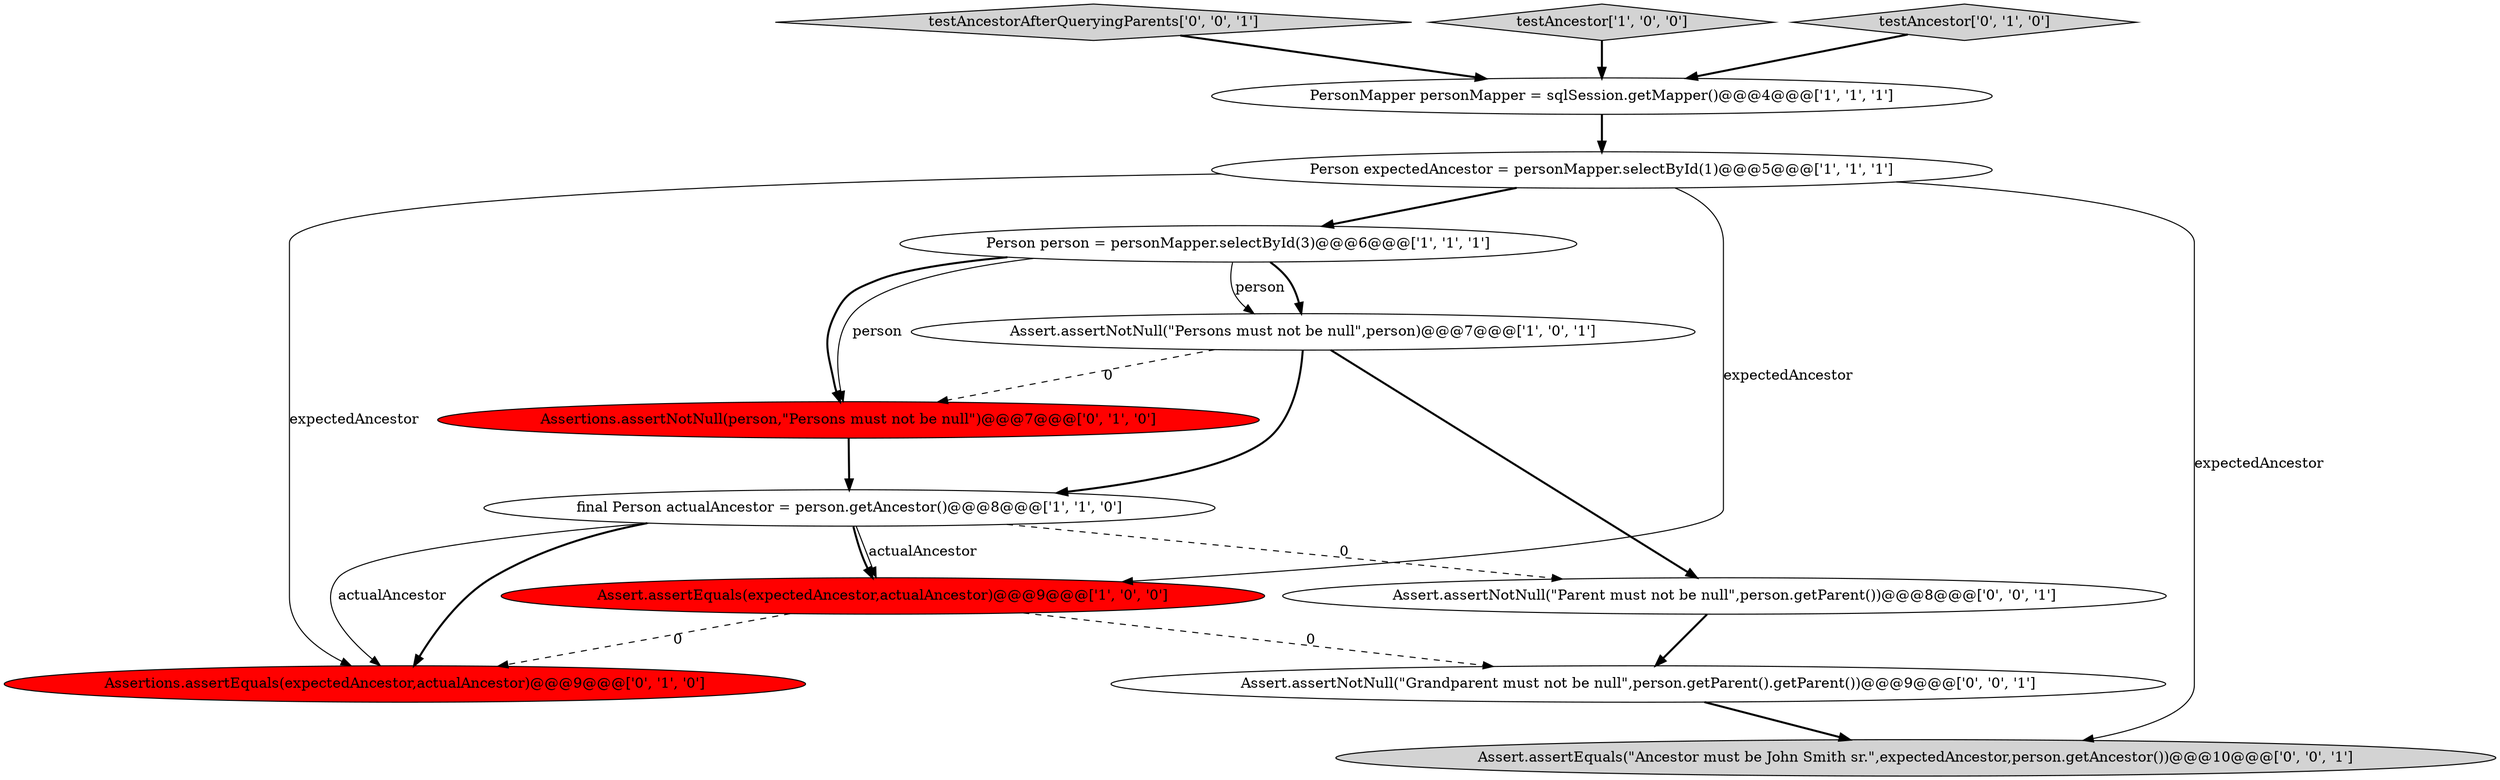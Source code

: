 digraph {
4 [style = filled, label = "final Person actualAncestor = person.getAncestor()@@@8@@@['1', '1', '0']", fillcolor = white, shape = ellipse image = "AAA0AAABBB1BBB"];
12 [style = filled, label = "testAncestorAfterQueryingParents['0', '0', '1']", fillcolor = lightgray, shape = diamond image = "AAA0AAABBB3BBB"];
3 [style = filled, label = "Assert.assertNotNull(\"Persons must not be null\",person)@@@7@@@['1', '0', '1']", fillcolor = white, shape = ellipse image = "AAA0AAABBB1BBB"];
2 [style = filled, label = "Person expectedAncestor = personMapper.selectById(1)@@@5@@@['1', '1', '1']", fillcolor = white, shape = ellipse image = "AAA0AAABBB1BBB"];
0 [style = filled, label = "Person person = personMapper.selectById(3)@@@6@@@['1', '1', '1']", fillcolor = white, shape = ellipse image = "AAA0AAABBB1BBB"];
1 [style = filled, label = "testAncestor['1', '0', '0']", fillcolor = lightgray, shape = diamond image = "AAA0AAABBB1BBB"];
8 [style = filled, label = "Assertions.assertNotNull(person,\"Persons must not be null\")@@@7@@@['0', '1', '0']", fillcolor = red, shape = ellipse image = "AAA1AAABBB2BBB"];
7 [style = filled, label = "testAncestor['0', '1', '0']", fillcolor = lightgray, shape = diamond image = "AAA0AAABBB2BBB"];
9 [style = filled, label = "Assertions.assertEquals(expectedAncestor,actualAncestor)@@@9@@@['0', '1', '0']", fillcolor = red, shape = ellipse image = "AAA1AAABBB2BBB"];
13 [style = filled, label = "Assert.assertEquals(\"Ancestor must be John Smith sr.\",expectedAncestor,person.getAncestor())@@@10@@@['0', '0', '1']", fillcolor = lightgray, shape = ellipse image = "AAA0AAABBB3BBB"];
10 [style = filled, label = "Assert.assertNotNull(\"Grandparent must not be null\",person.getParent().getParent())@@@9@@@['0', '0', '1']", fillcolor = white, shape = ellipse image = "AAA0AAABBB3BBB"];
5 [style = filled, label = "PersonMapper personMapper = sqlSession.getMapper()@@@4@@@['1', '1', '1']", fillcolor = white, shape = ellipse image = "AAA0AAABBB1BBB"];
6 [style = filled, label = "Assert.assertEquals(expectedAncestor,actualAncestor)@@@9@@@['1', '0', '0']", fillcolor = red, shape = ellipse image = "AAA1AAABBB1BBB"];
11 [style = filled, label = "Assert.assertNotNull(\"Parent must not be null\",person.getParent())@@@8@@@['0', '0', '1']", fillcolor = white, shape = ellipse image = "AAA0AAABBB3BBB"];
1->5 [style = bold, label=""];
0->3 [style = bold, label=""];
4->9 [style = bold, label=""];
0->3 [style = solid, label="person"];
12->5 [style = bold, label=""];
4->6 [style = bold, label=""];
0->8 [style = solid, label="person"];
6->9 [style = dashed, label="0"];
3->11 [style = bold, label=""];
2->13 [style = solid, label="expectedAncestor"];
2->9 [style = solid, label="expectedAncestor"];
3->4 [style = bold, label=""];
6->10 [style = dashed, label="0"];
2->6 [style = solid, label="expectedAncestor"];
4->9 [style = solid, label="actualAncestor"];
5->2 [style = bold, label=""];
7->5 [style = bold, label=""];
2->0 [style = bold, label=""];
10->13 [style = bold, label=""];
11->10 [style = bold, label=""];
0->8 [style = bold, label=""];
3->8 [style = dashed, label="0"];
8->4 [style = bold, label=""];
4->11 [style = dashed, label="0"];
4->6 [style = solid, label="actualAncestor"];
}
